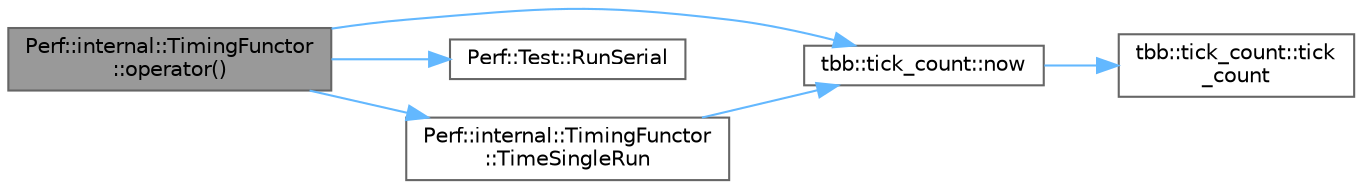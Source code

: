 digraph "Perf::internal::TimingFunctor::operator()"
{
 // LATEX_PDF_SIZE
  bgcolor="transparent";
  edge [fontname=Helvetica,fontsize=10,labelfontname=Helvetica,labelfontsize=10];
  node [fontname=Helvetica,fontsize=10,shape=box,height=0.2,width=0.4];
  rankdir="LR";
  Node1 [id="Node000001",label="Perf::internal::TimingFunctor\l::operator()",height=0.2,width=0.4,color="gray40", fillcolor="grey60", style="filled", fontcolor="black",tooltip=" "];
  Node1 -> Node2 [id="edge1_Node000001_Node000002",color="steelblue1",style="solid",tooltip=" "];
  Node2 [id="Node000002",label="tbb::tick_count::now",height=0.2,width=0.4,color="grey40", fillcolor="white", style="filled",URL="$classtbb_1_1tick__count.html#a74dcecde7431ff4591d7c46fc1d50d7e",tooltip="Return current time."];
  Node2 -> Node3 [id="edge2_Node000002_Node000003",color="steelblue1",style="solid",tooltip=" "];
  Node3 [id="Node000003",label="tbb::tick_count::tick\l_count",height=0.2,width=0.4,color="grey40", fillcolor="white", style="filled",URL="$classtbb_1_1tick__count.html#a9f1daa0b7a4feb800f802b4be1f1e497",tooltip="Construct an absolute timestamp initialized to zero."];
  Node1 -> Node4 [id="edge3_Node000001_Node000004",color="steelblue1",style="solid",tooltip=" "];
  Node4 [id="Node000004",label="Perf::Test::RunSerial",height=0.2,width=0.4,color="grey40", fillcolor="white", style="filled",URL="$class_perf_1_1_test.html#aa36442055c9cd1267cbdf8a0bf431239",tooltip="Executes serial workload equivalent to the one processed by Run()"];
  Node1 -> Node5 [id="edge4_Node000001_Node000005",color="steelblue1",style="solid",tooltip=" "];
  Node5 [id="Node000005",label="Perf::internal::TimingFunctor\l::TimeSingleRun",height=0.2,width=0.4,color="grey40", fillcolor="white", style="filled",URL="$class_perf_1_1internal_1_1_timing_functor.html#a1ebd3cc145f74bd85fc1734697b3bd99",tooltip=" "];
  Node5 -> Node2 [id="edge5_Node000005_Node000002",color="steelblue1",style="solid",tooltip=" "];
}
